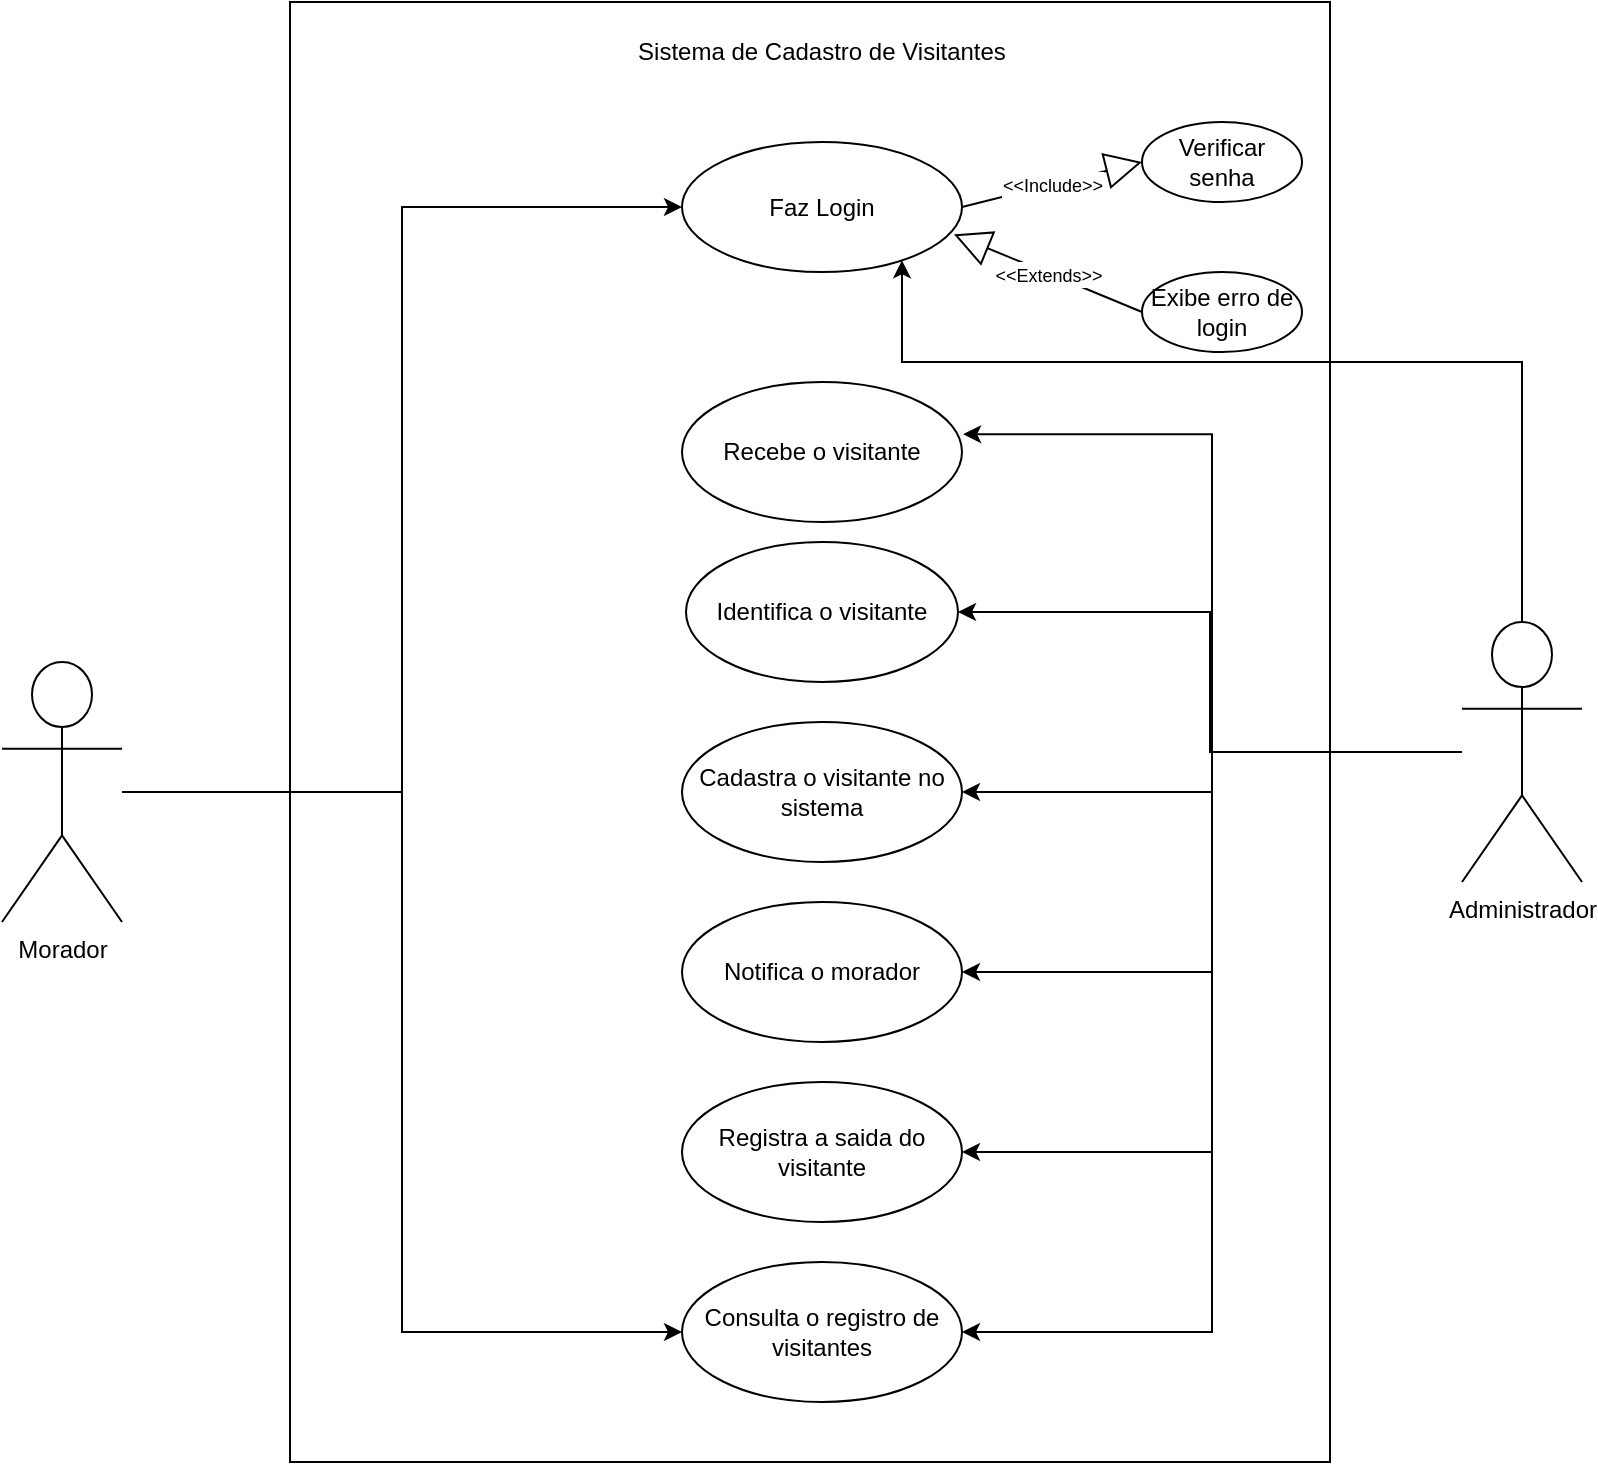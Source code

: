 <mxfile version="26.1.1">
  <diagram name="Página-1" id="YlGzqLBO0HIntggeVLGk">
    <mxGraphModel dx="1632" dy="831" grid="1" gridSize="10" guides="1" tooltips="1" connect="1" arrows="1" fold="1" page="1" pageScale="1" pageWidth="827" pageHeight="1169" math="0" shadow="0">
      <root>
        <mxCell id="0" />
        <mxCell id="1" parent="0" />
        <mxCell id="qiPV36OZNPUoFdpI1-xv-21" value="" style="rounded=0;whiteSpace=wrap;html=1;" parent="1" vertex="1">
          <mxGeometry x="154" y="80" width="520" height="730" as="geometry" />
        </mxCell>
        <mxCell id="qiPV36OZNPUoFdpI1-xv-22" value="Sistema de Cadastro de Visitantes" style="text;html=1;align=center;verticalAlign=middle;whiteSpace=wrap;rounded=0;" parent="1" vertex="1">
          <mxGeometry x="240" y="90" width="360" height="30" as="geometry" />
        </mxCell>
        <mxCell id="qiPV36OZNPUoFdpI1-xv-99" style="edgeStyle=orthogonalEdgeStyle;rounded=0;orthogonalLoop=1;jettySize=auto;html=1;entryX=0;entryY=0.5;entryDx=0;entryDy=0;" parent="1" source="qiPV36OZNPUoFdpI1-xv-23" target="qiPV36OZNPUoFdpI1-xv-75" edge="1">
          <mxGeometry relative="1" as="geometry">
            <Array as="points">
              <mxPoint x="210" y="475" />
              <mxPoint x="210" y="182" />
            </Array>
          </mxGeometry>
        </mxCell>
        <mxCell id="RbaIrS-22OcQguG2Y-is-10" style="edgeStyle=orthogonalEdgeStyle;rounded=0;orthogonalLoop=1;jettySize=auto;html=1;entryX=0;entryY=0.5;entryDx=0;entryDy=0;" parent="1" source="qiPV36OZNPUoFdpI1-xv-23" target="RbaIrS-22OcQguG2Y-is-8" edge="1">
          <mxGeometry relative="1" as="geometry" />
        </mxCell>
        <mxCell id="qiPV36OZNPUoFdpI1-xv-23" value="Morador" style="shape=umlActor;verticalLabelPosition=bottom;verticalAlign=top;html=1;" parent="1" vertex="1">
          <mxGeometry x="10" y="410" width="60" height="130" as="geometry" />
        </mxCell>
        <mxCell id="qiPV36OZNPUoFdpI1-xv-103" style="edgeStyle=orthogonalEdgeStyle;rounded=0;orthogonalLoop=1;jettySize=auto;html=1;" parent="1" source="qiPV36OZNPUoFdpI1-xv-24" target="qiPV36OZNPUoFdpI1-xv-75" edge="1">
          <mxGeometry relative="1" as="geometry">
            <Array as="points">
              <mxPoint x="770" y="260" />
              <mxPoint x="460" y="260" />
            </Array>
          </mxGeometry>
        </mxCell>
        <mxCell id="qiPV36OZNPUoFdpI1-xv-106" style="edgeStyle=orthogonalEdgeStyle;rounded=0;orthogonalLoop=1;jettySize=auto;html=1;" parent="1" source="qiPV36OZNPUoFdpI1-xv-24" target="qiPV36OZNPUoFdpI1-xv-35" edge="1">
          <mxGeometry relative="1" as="geometry" />
        </mxCell>
        <mxCell id="qiPV36OZNPUoFdpI1-xv-107" style="edgeStyle=orthogonalEdgeStyle;rounded=0;orthogonalLoop=1;jettySize=auto;html=1;entryX=1;entryY=0.5;entryDx=0;entryDy=0;" parent="1" source="qiPV36OZNPUoFdpI1-xv-24" target="qiPV36OZNPUoFdpI1-xv-34" edge="1">
          <mxGeometry relative="1" as="geometry">
            <mxPoint x="490" y="705" as="targetPoint" />
          </mxGeometry>
        </mxCell>
        <mxCell id="RbaIrS-22OcQguG2Y-is-4" style="edgeStyle=orthogonalEdgeStyle;rounded=0;orthogonalLoop=1;jettySize=auto;html=1;entryX=1;entryY=0.5;entryDx=0;entryDy=0;" parent="1" source="qiPV36OZNPUoFdpI1-xv-24" target="qiPV36OZNPUoFdpI1-xv-32" edge="1">
          <mxGeometry relative="1" as="geometry" />
        </mxCell>
        <mxCell id="RbaIrS-22OcQguG2Y-is-7" style="edgeStyle=orthogonalEdgeStyle;rounded=0;orthogonalLoop=1;jettySize=auto;html=1;entryX=1;entryY=0.5;entryDx=0;entryDy=0;" parent="1" source="qiPV36OZNPUoFdpI1-xv-24" target="RbaIrS-22OcQguG2Y-is-6" edge="1">
          <mxGeometry relative="1" as="geometry" />
        </mxCell>
        <mxCell id="RbaIrS-22OcQguG2Y-is-9" style="edgeStyle=orthogonalEdgeStyle;rounded=0;orthogonalLoop=1;jettySize=auto;html=1;entryX=1;entryY=0.5;entryDx=0;entryDy=0;" parent="1" source="qiPV36OZNPUoFdpI1-xv-24" target="RbaIrS-22OcQguG2Y-is-8" edge="1">
          <mxGeometry relative="1" as="geometry" />
        </mxCell>
        <mxCell id="qiPV36OZNPUoFdpI1-xv-24" value="Administrador" style="shape=umlActor;verticalLabelPosition=bottom;verticalAlign=top;html=1;" parent="1" vertex="1">
          <mxGeometry x="740" y="390" width="60" height="130" as="geometry" />
        </mxCell>
        <mxCell id="qiPV36OZNPUoFdpI1-xv-31" value="Recebe o visitante" style="ellipse;whiteSpace=wrap;html=1;" parent="1" vertex="1">
          <mxGeometry x="350" y="270" width="140" height="70" as="geometry" />
        </mxCell>
        <mxCell id="qiPV36OZNPUoFdpI1-xv-32" value="Identifica o visitante" style="ellipse;whiteSpace=wrap;html=1;" parent="1" vertex="1">
          <mxGeometry x="352" y="350" width="136" height="70" as="geometry" />
        </mxCell>
        <mxCell id="qiPV36OZNPUoFdpI1-xv-34" value="Notifica o morador" style="ellipse;whiteSpace=wrap;html=1;" parent="1" vertex="1">
          <mxGeometry x="350" y="530" width="140" height="70" as="geometry" />
        </mxCell>
        <mxCell id="qiPV36OZNPUoFdpI1-xv-35" value="Cadastra o visitante no sistema" style="ellipse;whiteSpace=wrap;html=1;" parent="1" vertex="1">
          <mxGeometry x="350" y="440" width="140" height="70" as="geometry" />
        </mxCell>
        <mxCell id="qiPV36OZNPUoFdpI1-xv-75" value="Faz Login" style="ellipse;whiteSpace=wrap;html=1;" parent="1" vertex="1">
          <mxGeometry x="350" y="150" width="140" height="65" as="geometry" />
        </mxCell>
        <mxCell id="qiPV36OZNPUoFdpI1-xv-95" value="Verificar senha" style="ellipse;whiteSpace=wrap;html=1;" parent="1" vertex="1">
          <mxGeometry x="580" y="140" width="80" height="40" as="geometry" />
        </mxCell>
        <mxCell id="qiPV36OZNPUoFdpI1-xv-96" value="Exibe erro de login" style="ellipse;whiteSpace=wrap;html=1;" parent="1" vertex="1">
          <mxGeometry x="580" y="215" width="80" height="40" as="geometry" />
        </mxCell>
        <mxCell id="qiPV36OZNPUoFdpI1-xv-97" value="&lt;font style=&quot;font-size: 9px;&quot;&gt;&amp;lt;&amp;lt;Include&amp;gt;&amp;gt;&lt;/font&gt;" style="endArrow=block;endSize=16;endFill=0;html=1;rounded=0;exitX=1;exitY=0.5;exitDx=0;exitDy=0;entryX=0;entryY=0.5;entryDx=0;entryDy=0;" parent="1" source="qiPV36OZNPUoFdpI1-xv-75" target="qiPV36OZNPUoFdpI1-xv-95" edge="1">
          <mxGeometry width="160" relative="1" as="geometry">
            <mxPoint x="500" y="178.82" as="sourcePoint" />
            <mxPoint x="660" y="178.82" as="targetPoint" />
          </mxGeometry>
        </mxCell>
        <mxCell id="qiPV36OZNPUoFdpI1-xv-98" value="&lt;font style=&quot;font-size: 9px;&quot;&gt;&amp;lt;&amp;lt;Extends&amp;gt;&amp;gt;&lt;/font&gt;" style="endArrow=block;endSize=16;endFill=0;html=1;rounded=0;entryX=0.971;entryY=0.71;entryDx=0;entryDy=0;entryPerimeter=0;exitX=0;exitY=0.5;exitDx=0;exitDy=0;" parent="1" source="qiPV36OZNPUoFdpI1-xv-96" target="qiPV36OZNPUoFdpI1-xv-75" edge="1">
          <mxGeometry width="160" relative="1" as="geometry">
            <mxPoint x="510" y="294.41" as="sourcePoint" />
            <mxPoint x="670" y="294.41" as="targetPoint" />
          </mxGeometry>
        </mxCell>
        <mxCell id="qiPV36OZNPUoFdpI1-xv-104" style="edgeStyle=orthogonalEdgeStyle;rounded=0;orthogonalLoop=1;jettySize=auto;html=1;entryX=1.004;entryY=0.373;entryDx=0;entryDy=0;entryPerimeter=0;" parent="1" source="qiPV36OZNPUoFdpI1-xv-24" target="qiPV36OZNPUoFdpI1-xv-31" edge="1">
          <mxGeometry relative="1" as="geometry" />
        </mxCell>
        <mxCell id="RbaIrS-22OcQguG2Y-is-6" value="Registra a saida do visitante" style="ellipse;whiteSpace=wrap;html=1;" parent="1" vertex="1">
          <mxGeometry x="350" y="620" width="140" height="70" as="geometry" />
        </mxCell>
        <mxCell id="RbaIrS-22OcQguG2Y-is-8" value="Consulta o registro de visitantes" style="ellipse;whiteSpace=wrap;html=1;" parent="1" vertex="1">
          <mxGeometry x="350" y="710" width="140" height="70" as="geometry" />
        </mxCell>
      </root>
    </mxGraphModel>
  </diagram>
</mxfile>
